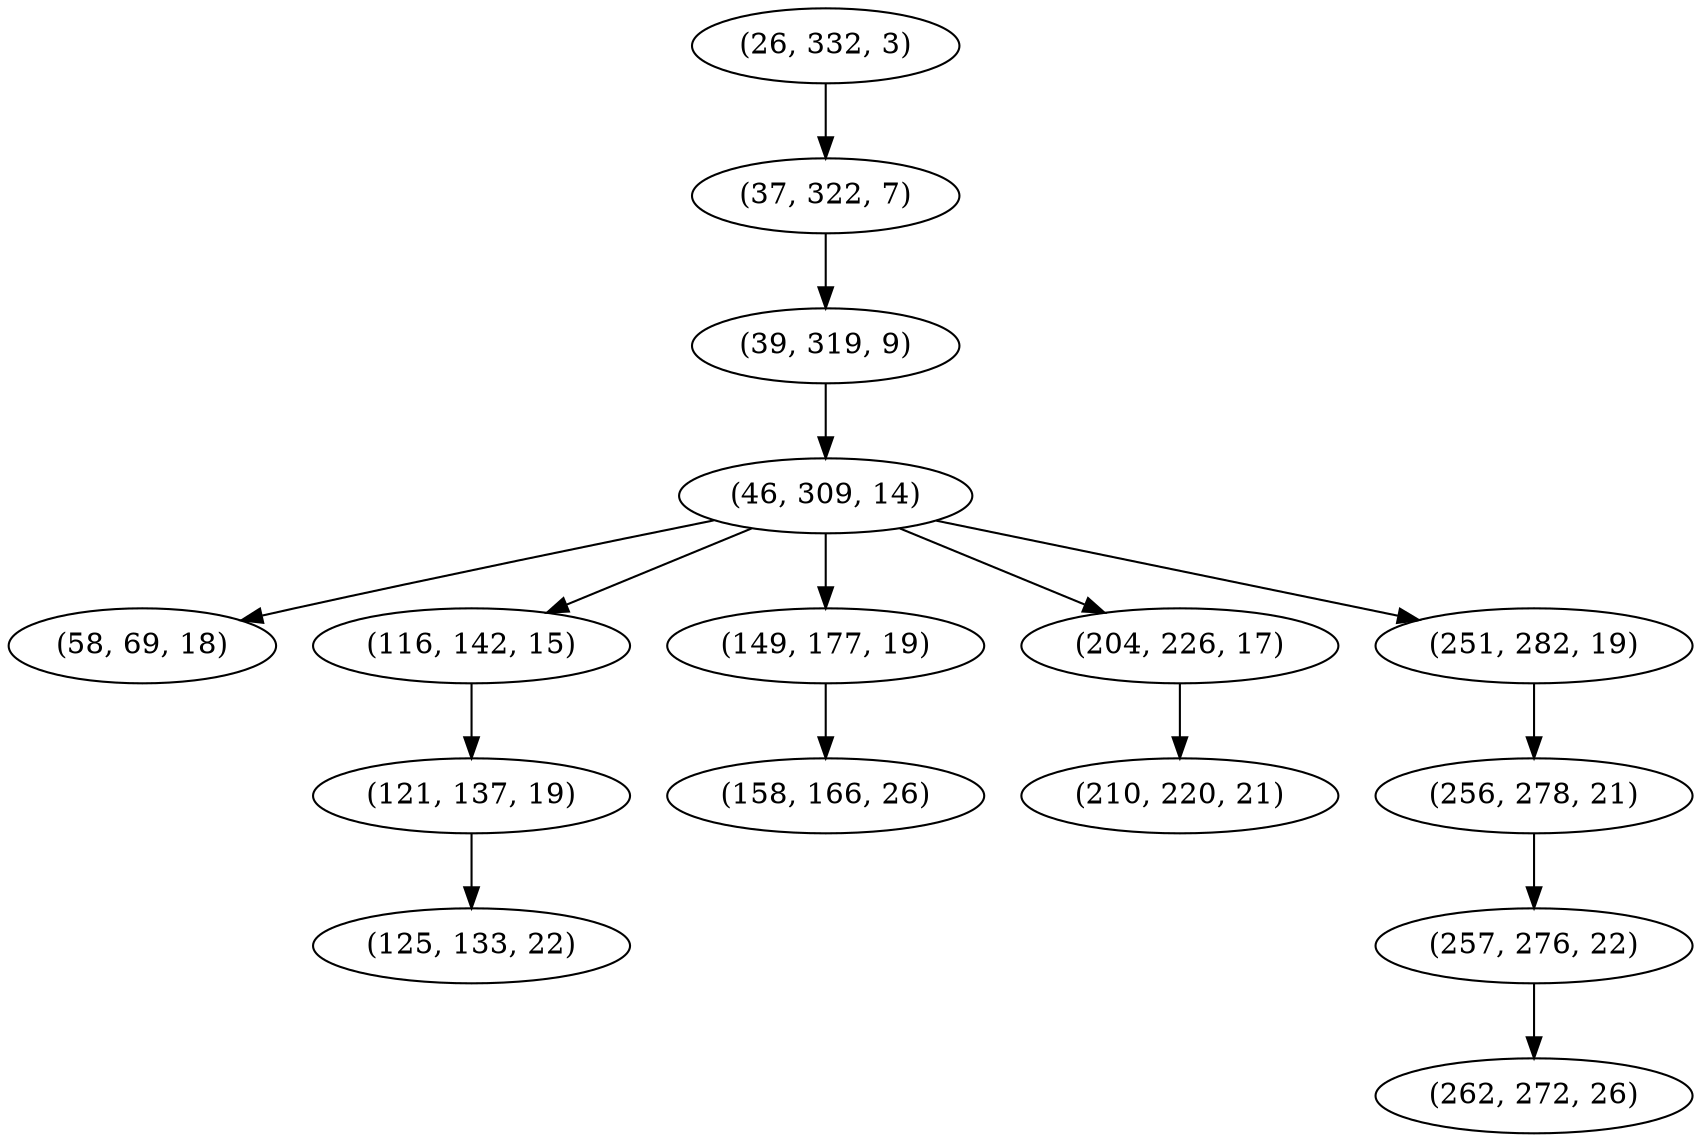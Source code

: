 digraph tree {
    "(26, 332, 3)";
    "(37, 322, 7)";
    "(39, 319, 9)";
    "(46, 309, 14)";
    "(58, 69, 18)";
    "(116, 142, 15)";
    "(121, 137, 19)";
    "(125, 133, 22)";
    "(149, 177, 19)";
    "(158, 166, 26)";
    "(204, 226, 17)";
    "(210, 220, 21)";
    "(251, 282, 19)";
    "(256, 278, 21)";
    "(257, 276, 22)";
    "(262, 272, 26)";
    "(26, 332, 3)" -> "(37, 322, 7)";
    "(37, 322, 7)" -> "(39, 319, 9)";
    "(39, 319, 9)" -> "(46, 309, 14)";
    "(46, 309, 14)" -> "(58, 69, 18)";
    "(46, 309, 14)" -> "(116, 142, 15)";
    "(46, 309, 14)" -> "(149, 177, 19)";
    "(46, 309, 14)" -> "(204, 226, 17)";
    "(46, 309, 14)" -> "(251, 282, 19)";
    "(116, 142, 15)" -> "(121, 137, 19)";
    "(121, 137, 19)" -> "(125, 133, 22)";
    "(149, 177, 19)" -> "(158, 166, 26)";
    "(204, 226, 17)" -> "(210, 220, 21)";
    "(251, 282, 19)" -> "(256, 278, 21)";
    "(256, 278, 21)" -> "(257, 276, 22)";
    "(257, 276, 22)" -> "(262, 272, 26)";
}
